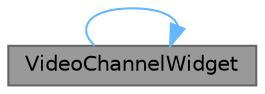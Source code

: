digraph "VideoChannelWidget"
{
 // LATEX_PDF_SIZE
  bgcolor="transparent";
  edge [fontname=Helvetica,fontsize=10,labelfontname=Helvetica,labelfontsize=10];
  node [fontname=Helvetica,fontsize=10,shape=box,height=0.2,width=0.4];
  rankdir="RL";
  Node1 [id="Node000001",label="VideoChannelWidget",height=0.2,width=0.4,color="gray40", fillcolor="grey60", style="filled", fontcolor="black",tooltip="构造函数，初始化视频频道界面"];
  Node1 -> Node1 [id="edge1_Node000001_Node000001",dir="back",color="steelblue1",style="solid",tooltip=" "];
}
